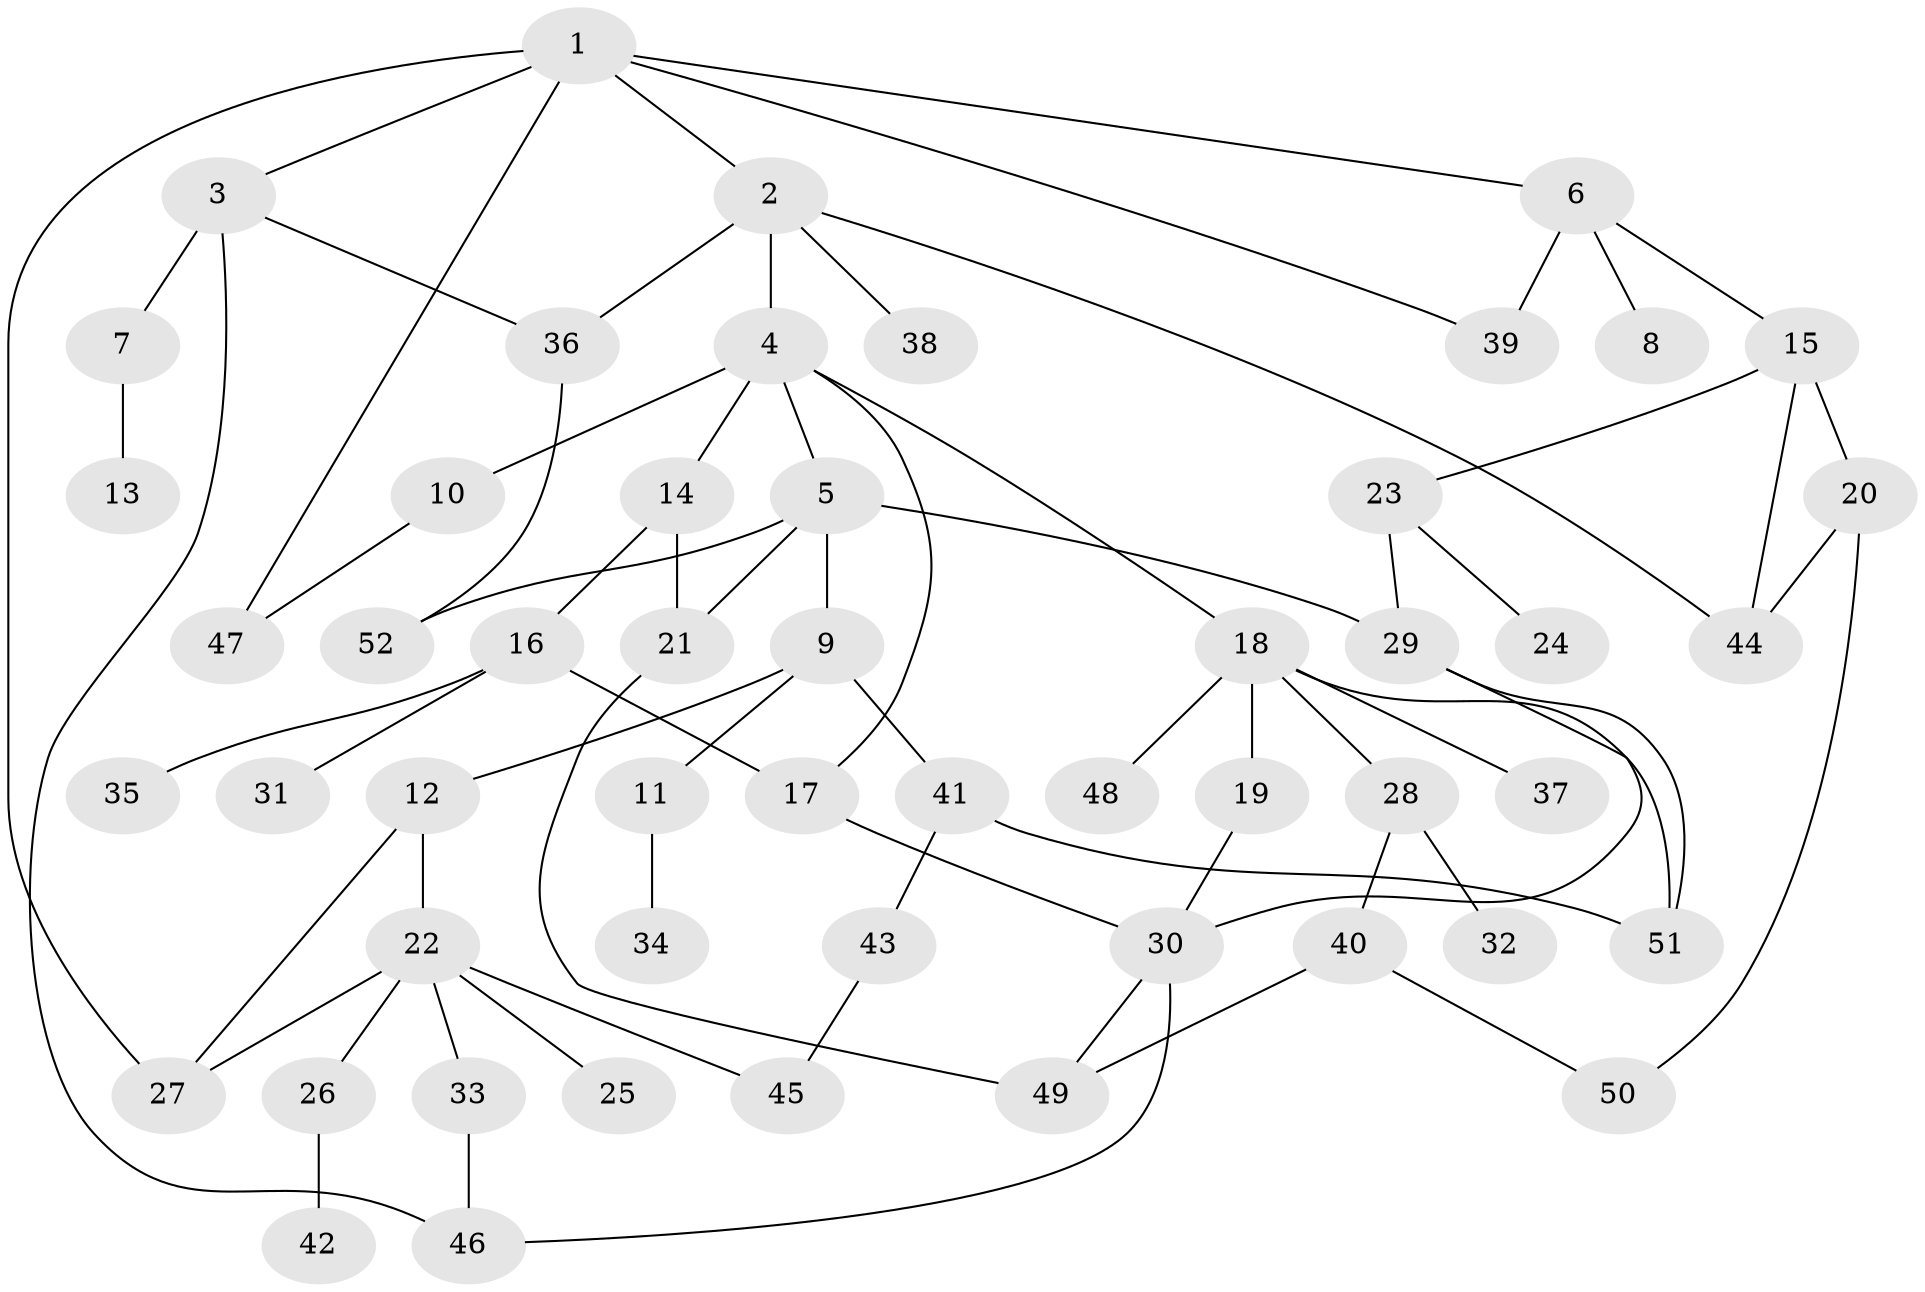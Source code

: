 // Generated by graph-tools (version 1.1) at 2025/01/03/09/25 03:01:08]
// undirected, 52 vertices, 72 edges
graph export_dot {
graph [start="1"]
  node [color=gray90,style=filled];
  1;
  2;
  3;
  4;
  5;
  6;
  7;
  8;
  9;
  10;
  11;
  12;
  13;
  14;
  15;
  16;
  17;
  18;
  19;
  20;
  21;
  22;
  23;
  24;
  25;
  26;
  27;
  28;
  29;
  30;
  31;
  32;
  33;
  34;
  35;
  36;
  37;
  38;
  39;
  40;
  41;
  42;
  43;
  44;
  45;
  46;
  47;
  48;
  49;
  50;
  51;
  52;
  1 -- 2;
  1 -- 3;
  1 -- 6;
  1 -- 27;
  1 -- 39;
  1 -- 47;
  2 -- 4;
  2 -- 38;
  2 -- 44;
  2 -- 36;
  3 -- 7;
  3 -- 36;
  3 -- 46;
  4 -- 5;
  4 -- 10;
  4 -- 14;
  4 -- 18;
  4 -- 17;
  5 -- 9;
  5 -- 52;
  5 -- 21;
  5 -- 29;
  6 -- 8;
  6 -- 15;
  6 -- 39;
  7 -- 13;
  9 -- 11;
  9 -- 12;
  9 -- 41;
  10 -- 47;
  11 -- 34;
  12 -- 22;
  12 -- 27;
  14 -- 16;
  14 -- 21;
  15 -- 20;
  15 -- 23;
  15 -- 44;
  16 -- 17;
  16 -- 31;
  16 -- 35;
  17 -- 30;
  18 -- 19;
  18 -- 28;
  18 -- 37;
  18 -- 48;
  18 -- 51;
  19 -- 30;
  20 -- 50;
  20 -- 44;
  21 -- 49;
  22 -- 25;
  22 -- 26;
  22 -- 33;
  22 -- 45;
  22 -- 27;
  23 -- 24;
  23 -- 29;
  26 -- 42;
  28 -- 32;
  28 -- 40;
  29 -- 51;
  29 -- 30;
  30 -- 46;
  30 -- 49;
  33 -- 46;
  36 -- 52;
  40 -- 50;
  40 -- 49;
  41 -- 43;
  41 -- 51;
  43 -- 45;
}
